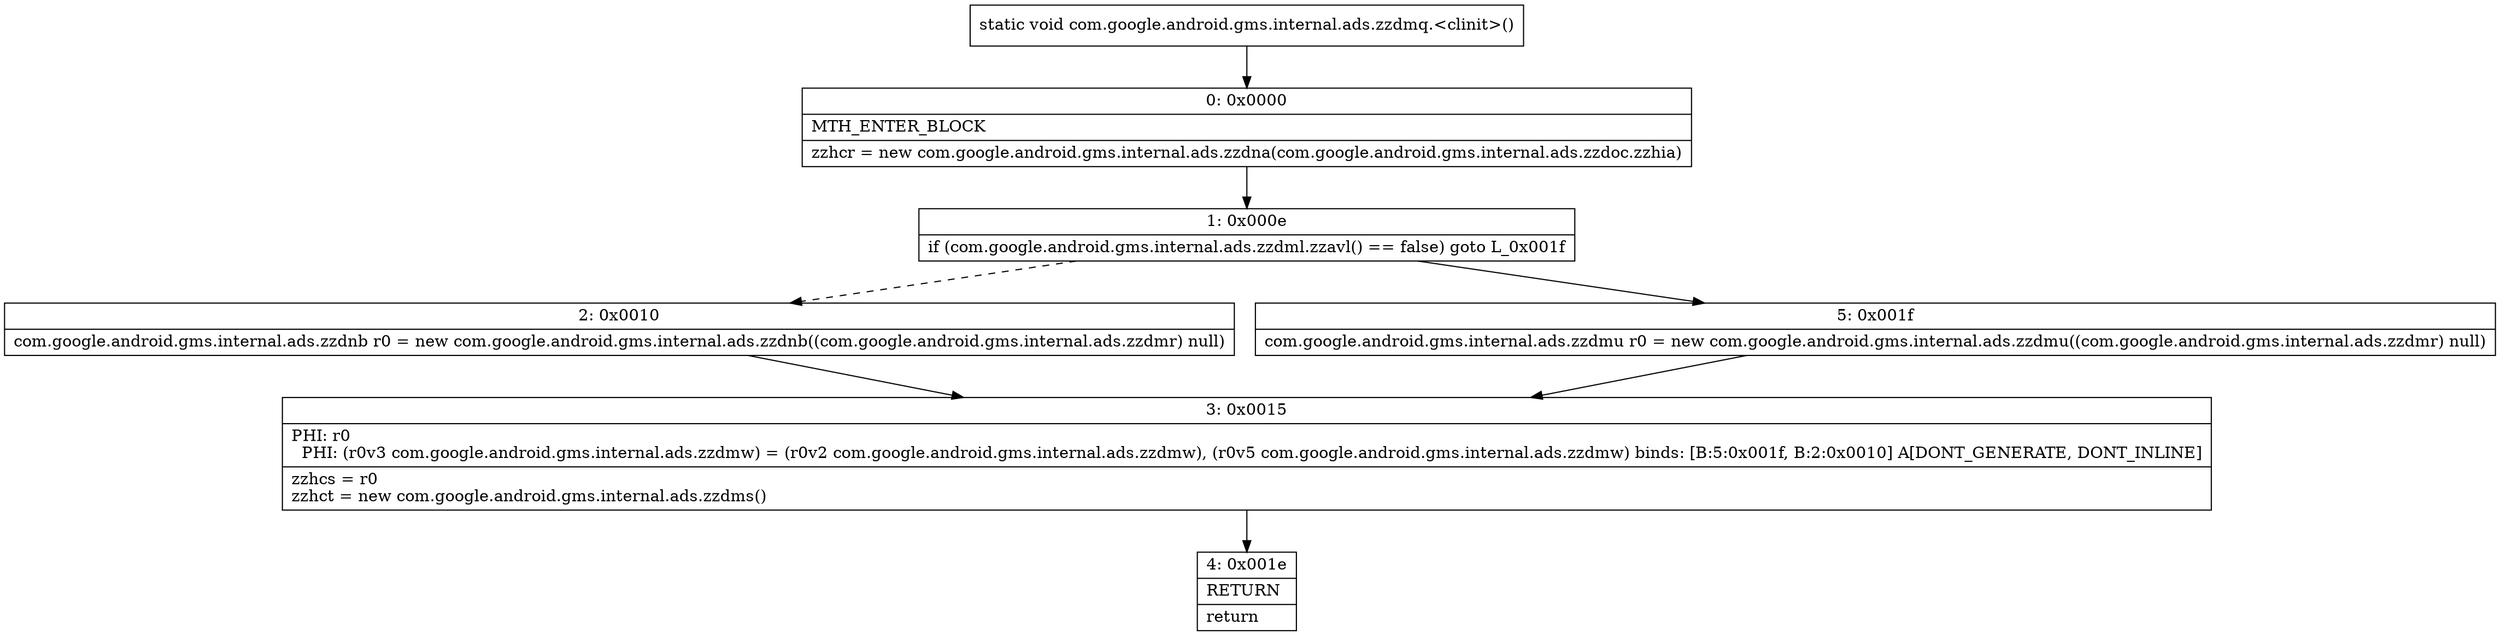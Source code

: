 digraph "CFG forcom.google.android.gms.internal.ads.zzdmq.\<clinit\>()V" {
Node_0 [shape=record,label="{0\:\ 0x0000|MTH_ENTER_BLOCK\l|zzhcr = new com.google.android.gms.internal.ads.zzdna(com.google.android.gms.internal.ads.zzdoc.zzhia)\l}"];
Node_1 [shape=record,label="{1\:\ 0x000e|if (com.google.android.gms.internal.ads.zzdml.zzavl() == false) goto L_0x001f\l}"];
Node_2 [shape=record,label="{2\:\ 0x0010|com.google.android.gms.internal.ads.zzdnb r0 = new com.google.android.gms.internal.ads.zzdnb((com.google.android.gms.internal.ads.zzdmr) null)\l}"];
Node_3 [shape=record,label="{3\:\ 0x0015|PHI: r0 \l  PHI: (r0v3 com.google.android.gms.internal.ads.zzdmw) = (r0v2 com.google.android.gms.internal.ads.zzdmw), (r0v5 com.google.android.gms.internal.ads.zzdmw) binds: [B:5:0x001f, B:2:0x0010] A[DONT_GENERATE, DONT_INLINE]\l|zzhcs = r0\lzzhct = new com.google.android.gms.internal.ads.zzdms()\l}"];
Node_4 [shape=record,label="{4\:\ 0x001e|RETURN\l|return\l}"];
Node_5 [shape=record,label="{5\:\ 0x001f|com.google.android.gms.internal.ads.zzdmu r0 = new com.google.android.gms.internal.ads.zzdmu((com.google.android.gms.internal.ads.zzdmr) null)\l}"];
MethodNode[shape=record,label="{static void com.google.android.gms.internal.ads.zzdmq.\<clinit\>() }"];
MethodNode -> Node_0;
Node_0 -> Node_1;
Node_1 -> Node_2[style=dashed];
Node_1 -> Node_5;
Node_2 -> Node_3;
Node_3 -> Node_4;
Node_5 -> Node_3;
}

